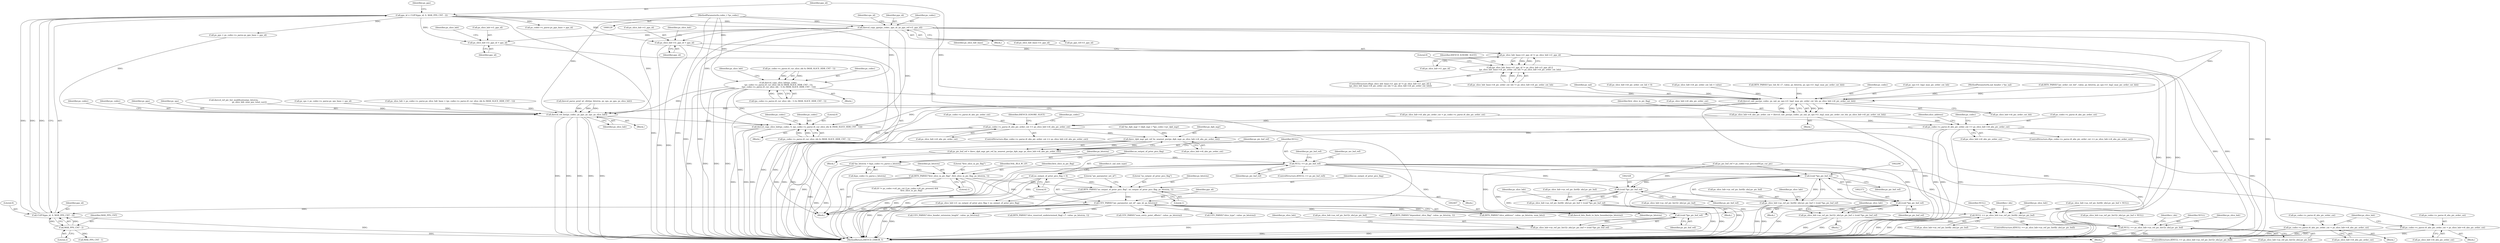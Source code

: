 digraph "1_Android_a1424724a00d62ac5efa0e27953eed66850d662f@API" {
"1000263" [label="(Call,ihevcd_copy_pps(ps_codec, pps_id, ps_pps_ref->i1_pps_id))"];
"1000130" [label="(MethodParameterIn,codec_t *ps_codec)"];
"1000213" [label="(Call,pps_id = CLIP3(pps_id, 0, MAX_PPS_CNT - 2))"];
"1000215" [label="(Call,CLIP3(pps_id, 0, MAX_PPS_CNT - 2))"];
"1000209" [label="(Call,UEV_PARSE(\"pic_parameter_set_id\", pps_id, ps_bitstrm))"];
"1000204" [label="(Call,BITS_PARSE(\"no_output_of_prior_pics_flag\", no_output_of_prior_pics_flag, ps_bitstrm, 1))"];
"1000159" [label="(Call,no_output_of_prior_pics_flag = 0)"];
"1000190" [label="(Call,BITS_PARSE(\"first_slice_in_pic_flag\", first_slice_in_pic_flag, ps_bitstrm, 1))"];
"1000147" [label="(Call,*ps_bitstrm = &ps_codec->s_parse.s_bitstrm)"];
"1000218" [label="(Call,MAX_PPS_CNT - 2)"];
"1000438" [label="(Call,ihevcd_copy_slice_hdr(ps_codec,\n (ps_codec->s_parse.i4_cur_slice_idx & (MAX_SLICE_HDR_CNT - 1)),\n ((ps_codec->s_parse.i4_cur_slice_idx - 1) & (MAX_SLICE_HDR_CNT - 1))))"];
"1001658" [label="(Call,ihevcd_calc_poc(ps_codec, ps_nal, ps_sps->i1_log2_max_pic_order_cnt_lsb, ps_slice_hdr->i4_pic_order_cnt_lsb))"];
"1001654" [label="(Call,ps_slice_hdr->i4_abs_pic_order_cnt = ihevcd_calc_poc(ps_codec, ps_nal, ps_sps->i1_log2_max_pic_order_cnt_lsb, ps_slice_hdr->i4_pic_order_cnt_lsb))"];
"1001683" [label="(Call,ps_codec->s_parse.i4_abs_pic_order_cnt == ps_slice_hdr->i4_abs_pic_order_cnt)"];
"1001837" [label="(Call,ps_codec->s_parse.i4_abs_pic_order_cnt = ps_slice_hdr->i4_abs_pic_order_cnt)"];
"1002227" [label="(Call,ihevc_dpb_mgr_get_ref_by_nearest_poc(ps_dpb_mgr, ps_slice_hdr->i4_abs_pic_order_cnt))"];
"1002225" [label="(Call,ps_pic_buf_ref = ihevc_dpb_mgr_get_ref_by_nearest_poc(ps_dpb_mgr, ps_slice_hdr->i4_abs_pic_order_cnt))"];
"1002233" [label="(Call,NULL == ps_pic_buf_ref)"];
"1002275" [label="(Call,NULL == ps_slice_hdr->as_ref_pic_list0[r_idx].pv_pic_buf)"];
"1002354" [label="(Call,NULL == ps_slice_hdr->as_ref_pic_list1[r_idx].pv_pic_buf)"];
"1002293" [label="(Call,(void *)ps_pic_buf_ref)"];
"1002285" [label="(Call,ps_slice_hdr->as_ref_pic_list0[r_idx].pv_pic_buf = (void *)ps_pic_buf_ref)"];
"1002327" [label="(Call,(void *)ps_pic_buf_ref)"];
"1002319" [label="(Call,ps_slice_hdr->as_ref_pic_list0[r_idx].pv_pic_buf = (void *)ps_pic_buf_ref)"];
"1002372" [label="(Call,(void *)ps_pic_buf_ref)"];
"1002364" [label="(Call,ps_slice_hdr->as_ref_pic_list1[r_idx].pv_pic_buf = (void *)ps_pic_buf_ref)"];
"1002406" [label="(Call,(void *)ps_pic_buf_ref)"];
"1002398" [label="(Call,ps_slice_hdr->as_ref_pic_list1[r_idx].pv_pic_buf = (void *)ps_pic_buf_ref)"];
"1001849" [label="(Call,ps_codec->s_parse.i4_abs_pic_order_cnt == ps_slice_hdr->i4_abs_pic_order_cnt)"];
"1001860" [label="(Call,ps_codec->s_parse.i4_abs_pic_order_cnt = ps_slice_hdr->i4_abs_pic_order_cnt)"];
"1002196" [label="(Call,ihevcd_ref_list(ps_codec, ps_pps, ps_sps, ps_slice_hdr))"];
"1002504" [label="(Call,ihevcd_copy_slice_hdr(ps_codec, 0, (ps_codec->s_parse.i4_cur_slice_idx & (MAX_SLICE_HDR_CNT - 1))))"];
"1000477" [label="(Call,ps_slice_hdr->i1_pps_id = pps_id)"];
"1000506" [label="(Call,ps_slice_hdr->i1_pps_id = pps_id)"];
"1001630" [label="(Call,ps_slice_hdr_base->i1_pps_id != ps_slice_hdr->i1_pps_id)"];
"1001629" [label="(Call,(ps_slice_hdr_base->i1_pps_id != ps_slice_hdr->i1_pps_id) ||\n (ps_slice_hdr_base->i4_pic_order_cnt_lsb != ps_slice_hdr->i4_pic_order_cnt_lsb))"];
"1000192" [label="(Identifier,first_slice_in_pic_flag)"];
"1001660" [label="(Identifier,ps_nal)"];
"1002504" [label="(Call,ihevcd_copy_slice_hdr(ps_codec, 0, (ps_codec->s_parse.i4_cur_slice_idx & (MAX_SLICE_HDR_CNT - 1))))"];
"1000265" [label="(Identifier,pps_id)"];
"1001428" [label="(Call,ihevcd_parse_pred_wt_ofst(ps_bitstrm, ps_sps, ps_pps, ps_slice_hdr))"];
"1002374" [label="(Identifier,ps_pic_buf_ref)"];
"1000194" [label="(Literal,1)"];
"1002365" [label="(Call,ps_slice_hdr->as_ref_pic_list1[r_idx].pv_pic_buf)"];
"1001866" [label="(Call,ps_slice_hdr->i4_abs_pic_order_cnt)"];
"1002354" [label="(Call,NULL == ps_slice_hdr->as_ref_pic_list1[r_idx].pv_pic_buf)"];
"1002363" [label="(Block,)"];
"1002276" [label="(Identifier,NULL)"];
"1000560" [label="(Call,ps_slice_hdr->i4_pic_order_cnt_lsb = 0)"];
"1001762" [label="(Identifier,ps_codec)"];
"1000506" [label="(Call,ps_slice_hdr->i1_pps_id = pps_id)"];
"1001669" [label="(Call,ps_slice_hdr->i4_abs_pic_order_cnt = ps_codec->s_parse.i4_abs_pic_order_cnt)"];
"1001871" [label="(Identifier,ps_slice_hdr)"];
"1002408" [label="(Identifier,ps_pic_buf_ref)"];
"1002353" [label="(ControlStructure,if(NULL == ps_slice_hdr->as_ref_pic_list1[r_idx].pv_pic_buf))"];
"1002238" [label="(Identifier,ps_pic_buf_ref)"];
"1000484" [label="(Identifier,ps_slice_hdr)"];
"1001848" [label="(ControlStructure,if(ps_codec->s_parse.i4_abs_pic_order_cnt == ps_slice_hdr->i4_abs_pic_order_cnt))"];
"1000216" [label="(Identifier,pps_id)"];
"1000213" [label="(Call,pps_id = CLIP3(pps_id, 0, MAX_PPS_CNT - 2))"];
"1000208" [label="(Literal,1)"];
"1001646" [label="(Identifier,IHEVCD_IGNORE_SLICE)"];
"1001860" [label="(Call,ps_codec->s_parse.i4_abs_pic_order_cnt = ps_slice_hdr->i4_abs_pic_order_cnt)"];
"1002203" [label="(Identifier,ps_codec)"];
"1001630" [label="(Call,ps_slice_hdr_base->i1_pps_id != ps_slice_hdr->i1_pps_id)"];
"1002210" [label="(Call,*ps_dpb_mgr = (dpb_mgr_t *)ps_codec->pv_dpb_mgr)"];
"1002285" [label="(Call,ps_slice_hdr->as_ref_pic_list0[r_idx].pv_pic_buf = (void *)ps_pic_buf_ref)"];
"1002195" [label="(Block,)"];
"1000263" [label="(Call,ihevcd_copy_pps(ps_codec, pps_id, ps_pps_ref->i1_pps_id))"];
"1000462" [label="(Identifier,ps_slice_hdr)"];
"1000161" [label="(Literal,0)"];
"1002518" [label="(Identifier,ps_codec)"];
"1000689" [label="(Call,ps_slice_hdr->i4_pic_order_cnt_lsb = value)"];
"1000217" [label="(Literal,0)"];
"1002200" [label="(Identifier,ps_slice_hdr)"];
"1000148" [label="(Identifier,ps_bitstrm)"];
"1000258" [label="(Call,MAX_PPS_CNT - 1)"];
"1002505" [label="(Identifier,ps_codec)"];
"1002507" [label="(Call,ps_codec->s_parse.i4_cur_slice_idx & (MAX_SLICE_HDR_CNT - 1))"];
"1001850" [label="(Call,ps_codec->s_parse.i4_abs_pic_order_cnt)"];
"1000220" [label="(Literal,2)"];
"1002227" [label="(Call,ihevc_dpb_mgr_get_ref_by_nearest_poc(ps_dpb_mgr, ps_slice_hdr->i4_abs_pic_order_cnt))"];
"1000274" [label="(Call,ps_sps = ps_codec->s_parse.ps_sps_base + sps_id)"];
"1001682" [label="(ControlStructure,if(ps_codec->s_parse.i4_abs_pic_order_cnt == ps_slice_hdr->i4_abs_pic_order_cnt))"];
"1002229" [label="(Call,ps_slice_hdr->i4_abs_pic_order_cnt)"];
"1002272" [label="(Identifier,r_idx)"];
"1002234" [label="(Identifier,NULL)"];
"1002364" [label="(Call,ps_slice_hdr->as_ref_pic_list1[r_idx].pv_pic_buf = (void *)ps_pic_buf_ref)"];
"1002413" [label="(Identifier,ps_slice_hdr)"];
"1000397" [label="(Call,ps_slice_hdr = ps_codec->s_parse.ps_slice_hdr_base + (ps_codec->s_parse.i4_cur_slice_idx & (MAX_SLICE_HDR_CNT - 1)))"];
"1000264" [label="(Identifier,ps_codec)"];
"1002016" [label="(Call,ihevcd_bits_flush_to_byte_boundary(ps_bitstrm))"];
"1000212" [label="(Identifier,ps_bitstrm)"];
"1001649" [label="(Literal,0)"];
"1000190" [label="(Call,BITS_PARSE(\"first_slice_in_pic_flag\", first_slice_in_pic_flag, ps_bitstrm, 1))"];
"1001843" [label="(Call,ps_slice_hdr->i4_abs_pic_order_cnt)"];
"1000440" [label="(Call,ps_codec->s_parse.i4_cur_slice_idx & (MAX_SLICE_HDR_CNT - 1))"];
"1001658" [label="(Call,ihevcd_calc_poc(ps_codec, ps_nal, ps_sps->i1_log2_max_pic_order_cnt_lsb, ps_slice_hdr->i4_pic_order_cnt_lsb))"];
"1002355" [label="(Identifier,NULL)"];
"1002606" [label="(MethodReturn,IHEVCD_ERROR_T)"];
"1001631" [label="(Call,ps_slice_hdr_base->i1_pps_id)"];
"1000477" [label="(Call,ps_slice_hdr->i1_pps_id = pps_id)"];
"1002295" [label="(Identifier,ps_pic_buf_ref)"];
"1000945" [label="(Call,BITS_PARSE(\"poc_lsb_lt[ i ]\", value, ps_bitstrm, ps_sps->i1_log2_max_pic_order_cnt_lsb))"];
"1002286" [label="(Call,ps_slice_hdr->as_ref_pic_list0[r_idx].pv_pic_buf)"];
"1000478" [label="(Call,ps_slice_hdr->i1_pps_id)"];
"1001990" [label="(Call,UEV_PARSE(\"slice_header_extension_length\", value, ps_bitstrm))"];
"1001659" [label="(Identifier,ps_codec)"];
"1002495" [label="(Block,)"];
"1000223" [label="(Call,ps_codec->s_parse.ps_pps_base + pps_id)"];
"1001859" [label="(Identifier,IHEVCD_IGNORE_SLICE)"];
"1002506" [label="(Literal,0)"];
"1002327" [label="(Call,(void *)ps_pic_buf_ref)"];
"1000587" [label="(Call,BITS_PARSE(\"slice_reserved_undetermined_flag[ i ]\", value, ps_bitstrm, 1))"];
"1000206" [label="(Identifier,no_output_of_prior_pics_flag)"];
"1001689" [label="(Call,ps_slice_hdr->i4_abs_pic_order_cnt)"];
"1002277" [label="(Call,ps_slice_hdr->as_ref_pic_list0[r_idx].pv_pic_buf)"];
"1001847" [label="(Block,)"];
"1001637" [label="(Call,ps_slice_hdr_base->i4_pic_order_cnt_lsb != ps_slice_hdr->i4_pic_order_cnt_lsb)"];
"1002398" [label="(Call,ps_slice_hdr->as_ref_pic_list1[r_idx].pv_pic_buf = (void *)ps_pic_buf_ref)"];
"1002372" [label="(Call,(void *)ps_pic_buf_ref)"];
"1002318" [label="(Block,)"];
"1001861" [label="(Call,ps_codec->s_parse.i4_abs_pic_order_cnt)"];
"1000215" [label="(Call,CLIP3(pps_id, 0, MAX_PPS_CNT - 2))"];
"1000501" [label="(Call,ps_slice_hdr->i1_no_output_of_prior_pics_flag = no_output_of_prior_pics_flag)"];
"1001680" [label="(Identifier,first_slice_in_pic_flag)"];
"1002334" [label="(Identifier,ps_slice_hdr)"];
"1002205" [label="(Block,)"];
"1000210" [label="(Literal,\"pic_parameter_set_id\")"];
"1000218" [label="(Call,MAX_PPS_CNT - 2)"];
"1000221" [label="(Call,ps_pps = ps_codec->s_parse.ps_pps_base + pps_id)"];
"1002397" [label="(Block,)"];
"1002406" [label="(Call,(void *)ps_pic_buf_ref)"];
"1001634" [label="(Call,ps_slice_hdr->i1_pps_id)"];
"1000205" [label="(Literal,\"no_output_of_prior_pics_flag\")"];
"1000193" [label="(Identifier,ps_bitstrm)"];
"1001661" [label="(Call,ps_sps->i1_log2_max_pic_order_cnt_lsb)"];
"1001664" [label="(Call,ps_slice_hdr->i4_pic_order_cnt_lsb)"];
"1001830" [label="(Block,)"];
"1000449" [label="(Call,(ps_codec->s_parse.i4_cur_slice_idx - 1) & (MAX_SLICE_HDR_CNT - 1))"];
"1000147" [label="(Call,*ps_bitstrm = &ps_codec->s_parse.s_bitstrm)"];
"1000507" [label="(Call,ps_slice_hdr->i1_pps_id)"];
"1000219" [label="(Identifier,MAX_PPS_CNT)"];
"1002197" [label="(Identifier,ps_codec)"];
"1002289" [label="(Identifier,ps_slice_hdr)"];
"1000222" [label="(Identifier,ps_pps)"];
"1002379" [label="(Identifier,ps_slice_hdr)"];
"1000149" [label="(Call,&ps_codec->s_parse.s_bitstrm)"];
"1000514" [label="(Identifier,ps_slice_hdr)"];
"1000130" [label="(MethodParameterIn,codec_t *ps_codec)"];
"1000191" [label="(Literal,\"first_slice_in_pic_flag\")"];
"1002225" [label="(Call,ps_pic_buf_ref = ihevc_dpb_mgr_get_ref_by_nearest_poc(ps_dpb_mgr, ps_slice_hdr->i4_abs_pic_order_cnt))"];
"1002368" [label="(Identifier,ps_slice_hdr)"];
"1002293" [label="(Call,(void *)ps_pic_buf_ref)"];
"1000159" [label="(Call,no_output_of_prior_pics_flag = 0)"];
"1002275" [label="(Call,NULL == ps_slice_hdr->as_ref_pic_list0[r_idx].pv_pic_buf)"];
"1002237" [label="(Call,ps_pic_buf_ref = ps_codec->as_process[0].ps_cur_pic)"];
"1002329" [label="(Identifier,ps_pic_buf_ref)"];
"1001855" [label="(Call,ps_slice_hdr->i4_abs_pic_order_cnt)"];
"1001883" [label="(Call,UEV_PARSE(\"num_entry_point_offsets\", value, ps_bitstrm))"];
"1002235" [label="(Identifier,ps_pic_buf_ref)"];
"1000439" [label="(Identifier,ps_codec)"];
"1000270" [label="(Identifier,sps_id)"];
"1000236" [label="(Block,)"];
"1000132" [label="(Block,)"];
"1000131" [label="(MethodParameterIn,nal_header_t *ps_nal)"];
"1002300" [label="(Identifier,ps_slice_hdr)"];
"1002198" [label="(Identifier,ps_pps)"];
"1000481" [label="(Identifier,pps_id)"];
"1000592" [label="(Call,UEV_PARSE(\"slice_type\", value, ps_bitstrm))"];
"1001838" [label="(Call,ps_codec->s_parse.i4_abs_pic_order_cnt)"];
"1002256" [label="(Identifier,ps_mv_buf_ref)"];
"1002176" [label="(Call,ps_slice_hdr->as_ref_pic_list1[r_idx].pv_pic_buf = NULL)"];
"1000198" [label="(Identifier,NAL_BLA_W_LP)"];
"1000209" [label="(Call,UEV_PARSE(\"pic_parameter_set_id\", pps_id, ps_bitstrm))"];
"1001849" [label="(Call,ps_codec->s_parse.i4_abs_pic_order_cnt == ps_slice_hdr->i4_abs_pic_order_cnt)"];
"1001628" [label="(ControlStructure,if((ps_slice_hdr_base->i1_pps_id != ps_slice_hdr->i1_pps_id) ||\n (ps_slice_hdr_base->i4_pic_order_cnt_lsb != ps_slice_hdr->i4_pic_order_cnt_lsb)))"];
"1002199" [label="(Identifier,ps_sps)"];
"1002284" [label="(Block,)"];
"1002320" [label="(Call,ps_slice_hdr->as_ref_pic_list0[r_idx].pv_pic_buf)"];
"1001837" [label="(Call,ps_codec->s_parse.i4_abs_pic_order_cnt = ps_slice_hdr->i4_abs_pic_order_cnt)"];
"1000422" [label="(Call,BITS_PARSE(\"dependent_slice_flag\", value, ps_bitstrm, 1))"];
"1000682" [label="(Call,BITS_PARSE(\"pic_order_cnt_lsb\", value, ps_bitstrm, ps_sps->i1_log2_max_pic_order_cnt_lsb))"];
"1000211" [label="(Identifier,pps_id)"];
"1002228" [label="(Identifier,ps_dpb_mgr)"];
"1002351" [label="(Identifier,r_idx)"];
"1001863" [label="(Identifier,ps_codec)"];
"1000437" [label="(Block,)"];
"1002158" [label="(Call,ps_slice_hdr->as_ref_pic_list0[r_idx].pv_pic_buf = NULL)"];
"1001275" [label="(Call,ihevcd_ref_pic_list_modification(ps_bitstrm,\n                                                 ps_slice_hdr, num_poc_total_curr))"];
"1001684" [label="(Call,ps_codec->s_parse.i4_abs_pic_order_cnt)"];
"1001683" [label="(Call,ps_codec->s_parse.i4_abs_pic_order_cnt == ps_slice_hdr->i4_abs_pic_order_cnt)"];
"1002196" [label="(Call,ihevcd_ref_list(ps_codec, ps_pps, ps_sps, ps_slice_hdr))"];
"1000214" [label="(Identifier,pps_id)"];
"1002226" [label="(Identifier,ps_pic_buf_ref)"];
"1001695" [label="(Identifier,slice_address)"];
"1000438" [label="(Call,ihevcd_copy_slice_hdr(ps_codec,\n (ps_codec->s_parse.i4_cur_slice_idx & (MAX_SLICE_HDR_CNT - 1)),\n ((ps_codec->s_parse.i4_cur_slice_idx - 1) & (MAX_SLICE_HDR_CNT - 1))))"];
"1001653" [label="(Block,)"];
"1002233" [label="(Call,NULL == ps_pic_buf_ref)"];
"1002356" [label="(Call,ps_slice_hdr->as_ref_pic_list1[r_idx].pv_pic_buf)"];
"1000284" [label="(Call,(0 != ps_codec->u4_pic_cnt || ps_codec->i4_pic_present) &&\n                    first_slice_in_pic_flag)"];
"1001655" [label="(Call,ps_slice_hdr->i4_abs_pic_order_cnt)"];
"1000164" [label="(Identifier,i1_nal_unit_type)"];
"1002274" [label="(ControlStructure,if(NULL == ps_slice_hdr->as_ref_pic_list0[r_idx].pv_pic_buf))"];
"1002319" [label="(Call,ps_slice_hdr->as_ref_pic_list0[r_idx].pv_pic_buf = (void *)ps_pic_buf_ref)"];
"1001629" [label="(Call,(ps_slice_hdr_base->i1_pps_id != ps_slice_hdr->i1_pps_id) ||\n (ps_slice_hdr_base->i4_pic_order_cnt_lsb != ps_slice_hdr->i4_pic_order_cnt_lsb))"];
"1002399" [label="(Call,ps_slice_hdr->as_ref_pic_list1[r_idx].pv_pic_buf)"];
"1000510" [label="(Identifier,pps_id)"];
"1000207" [label="(Identifier,ps_bitstrm)"];
"1000203" [label="(Block,)"];
"1000204" [label="(Call,BITS_PARSE(\"no_output_of_prior_pics_flag\", no_output_of_prior_pics_flag, ps_bitstrm, 1))"];
"1000528" [label="(Call,BITS_PARSE(\"slice_address\", value, ps_bitstrm, num_bits))"];
"1000160" [label="(Identifier,no_output_of_prior_pics_flag)"];
"1002232" [label="(ControlStructure,if(NULL == ps_pic_buf_ref))"];
"1001639" [label="(Identifier,ps_slice_hdr_base)"];
"1001654" [label="(Call,ps_slice_hdr->i4_abs_pic_order_cnt = ihevcd_calc_poc(ps_codec, ps_nal, ps_sps->i1_log2_max_pic_order_cnt_lsb, ps_slice_hdr->i4_pic_order_cnt_lsb))"];
"1000266" [label="(Call,ps_pps_ref->i1_pps_id)"];
"1000263" -> "1000236"  [label="AST: "];
"1000263" -> "1000266"  [label="CFG: "];
"1000264" -> "1000263"  [label="AST: "];
"1000265" -> "1000263"  [label="AST: "];
"1000266" -> "1000263"  [label="AST: "];
"1000270" -> "1000263"  [label="CFG: "];
"1000263" -> "1002606"  [label="DDG: "];
"1000263" -> "1002606"  [label="DDG: "];
"1000263" -> "1002606"  [label="DDG: "];
"1000263" -> "1002606"  [label="DDG: "];
"1000130" -> "1000263"  [label="DDG: "];
"1000213" -> "1000263"  [label="DDG: "];
"1000263" -> "1000438"  [label="DDG: "];
"1000263" -> "1000477"  [label="DDG: "];
"1000263" -> "1000506"  [label="DDG: "];
"1000263" -> "1001658"  [label="DDG: "];
"1000263" -> "1002196"  [label="DDG: "];
"1000263" -> "1002504"  [label="DDG: "];
"1000130" -> "1000129"  [label="AST: "];
"1000130" -> "1002606"  [label="DDG: "];
"1000130" -> "1000438"  [label="DDG: "];
"1000130" -> "1001658"  [label="DDG: "];
"1000130" -> "1002196"  [label="DDG: "];
"1000130" -> "1002504"  [label="DDG: "];
"1000213" -> "1000132"  [label="AST: "];
"1000213" -> "1000215"  [label="CFG: "];
"1000214" -> "1000213"  [label="AST: "];
"1000215" -> "1000213"  [label="AST: "];
"1000222" -> "1000213"  [label="CFG: "];
"1000213" -> "1002606"  [label="DDG: "];
"1000215" -> "1000213"  [label="DDG: "];
"1000215" -> "1000213"  [label="DDG: "];
"1000215" -> "1000213"  [label="DDG: "];
"1000213" -> "1000221"  [label="DDG: "];
"1000213" -> "1000223"  [label="DDG: "];
"1000213" -> "1000477"  [label="DDG: "];
"1000213" -> "1000506"  [label="DDG: "];
"1000215" -> "1000218"  [label="CFG: "];
"1000216" -> "1000215"  [label="AST: "];
"1000217" -> "1000215"  [label="AST: "];
"1000218" -> "1000215"  [label="AST: "];
"1000215" -> "1002606"  [label="DDG: "];
"1000209" -> "1000215"  [label="DDG: "];
"1000218" -> "1000215"  [label="DDG: "];
"1000218" -> "1000215"  [label="DDG: "];
"1000209" -> "1000132"  [label="AST: "];
"1000209" -> "1000212"  [label="CFG: "];
"1000210" -> "1000209"  [label="AST: "];
"1000211" -> "1000209"  [label="AST: "];
"1000212" -> "1000209"  [label="AST: "];
"1000214" -> "1000209"  [label="CFG: "];
"1000209" -> "1002606"  [label="DDG: "];
"1000209" -> "1002606"  [label="DDG: "];
"1000204" -> "1000209"  [label="DDG: "];
"1000190" -> "1000209"  [label="DDG: "];
"1000209" -> "1000422"  [label="DDG: "];
"1000209" -> "1000528"  [label="DDG: "];
"1000209" -> "1000587"  [label="DDG: "];
"1000209" -> "1000592"  [label="DDG: "];
"1000209" -> "1001883"  [label="DDG: "];
"1000209" -> "1001990"  [label="DDG: "];
"1000209" -> "1002016"  [label="DDG: "];
"1000204" -> "1000203"  [label="AST: "];
"1000204" -> "1000208"  [label="CFG: "];
"1000205" -> "1000204"  [label="AST: "];
"1000206" -> "1000204"  [label="AST: "];
"1000207" -> "1000204"  [label="AST: "];
"1000208" -> "1000204"  [label="AST: "];
"1000210" -> "1000204"  [label="CFG: "];
"1000204" -> "1002606"  [label="DDG: "];
"1000204" -> "1002606"  [label="DDG: "];
"1000159" -> "1000204"  [label="DDG: "];
"1000190" -> "1000204"  [label="DDG: "];
"1000204" -> "1000501"  [label="DDG: "];
"1000159" -> "1000132"  [label="AST: "];
"1000159" -> "1000161"  [label="CFG: "];
"1000160" -> "1000159"  [label="AST: "];
"1000161" -> "1000159"  [label="AST: "];
"1000164" -> "1000159"  [label="CFG: "];
"1000159" -> "1002606"  [label="DDG: "];
"1000159" -> "1000501"  [label="DDG: "];
"1000190" -> "1000132"  [label="AST: "];
"1000190" -> "1000194"  [label="CFG: "];
"1000191" -> "1000190"  [label="AST: "];
"1000192" -> "1000190"  [label="AST: "];
"1000193" -> "1000190"  [label="AST: "];
"1000194" -> "1000190"  [label="AST: "];
"1000198" -> "1000190"  [label="CFG: "];
"1000190" -> "1002606"  [label="DDG: "];
"1000190" -> "1002606"  [label="DDG: "];
"1000147" -> "1000190"  [label="DDG: "];
"1000190" -> "1000284"  [label="DDG: "];
"1000147" -> "1000132"  [label="AST: "];
"1000147" -> "1000149"  [label="CFG: "];
"1000148" -> "1000147"  [label="AST: "];
"1000149" -> "1000147"  [label="AST: "];
"1000160" -> "1000147"  [label="CFG: "];
"1000147" -> "1002606"  [label="DDG: "];
"1000147" -> "1002606"  [label="DDG: "];
"1000218" -> "1000220"  [label="CFG: "];
"1000219" -> "1000218"  [label="AST: "];
"1000220" -> "1000218"  [label="AST: "];
"1000218" -> "1002606"  [label="DDG: "];
"1000218" -> "1000258"  [label="DDG: "];
"1000438" -> "1000437"  [label="AST: "];
"1000438" -> "1000449"  [label="CFG: "];
"1000439" -> "1000438"  [label="AST: "];
"1000440" -> "1000438"  [label="AST: "];
"1000449" -> "1000438"  [label="AST: "];
"1000462" -> "1000438"  [label="CFG: "];
"1000438" -> "1002606"  [label="DDG: "];
"1000438" -> "1002606"  [label="DDG: "];
"1000438" -> "1002606"  [label="DDG: "];
"1000438" -> "1002606"  [label="DDG: "];
"1000440" -> "1000438"  [label="DDG: "];
"1000440" -> "1000438"  [label="DDG: "];
"1000449" -> "1000438"  [label="DDG: "];
"1000449" -> "1000438"  [label="DDG: "];
"1000438" -> "1001658"  [label="DDG: "];
"1000438" -> "1002196"  [label="DDG: "];
"1000438" -> "1002504"  [label="DDG: "];
"1001658" -> "1001654"  [label="AST: "];
"1001658" -> "1001664"  [label="CFG: "];
"1001659" -> "1001658"  [label="AST: "];
"1001660" -> "1001658"  [label="AST: "];
"1001661" -> "1001658"  [label="AST: "];
"1001664" -> "1001658"  [label="AST: "];
"1001654" -> "1001658"  [label="CFG: "];
"1001658" -> "1002606"  [label="DDG: "];
"1001658" -> "1002606"  [label="DDG: "];
"1001658" -> "1002606"  [label="DDG: "];
"1001658" -> "1002606"  [label="DDG: "];
"1001658" -> "1001654"  [label="DDG: "];
"1001658" -> "1001654"  [label="DDG: "];
"1001658" -> "1001654"  [label="DDG: "];
"1001658" -> "1001654"  [label="DDG: "];
"1000131" -> "1001658"  [label="DDG: "];
"1000682" -> "1001658"  [label="DDG: "];
"1000945" -> "1001658"  [label="DDG: "];
"1000689" -> "1001658"  [label="DDG: "];
"1001637" -> "1001658"  [label="DDG: "];
"1000560" -> "1001658"  [label="DDG: "];
"1001658" -> "1002196"  [label="DDG: "];
"1001658" -> "1002504"  [label="DDG: "];
"1001654" -> "1001653"  [label="AST: "];
"1001655" -> "1001654"  [label="AST: "];
"1001680" -> "1001654"  [label="CFG: "];
"1001654" -> "1002606"  [label="DDG: "];
"1001654" -> "1001683"  [label="DDG: "];
"1001654" -> "1001849"  [label="DDG: "];
"1001683" -> "1001682"  [label="AST: "];
"1001683" -> "1001689"  [label="CFG: "];
"1001684" -> "1001683"  [label="AST: "];
"1001689" -> "1001683"  [label="AST: "];
"1001695" -> "1001683"  [label="CFG: "];
"1001762" -> "1001683"  [label="CFG: "];
"1001683" -> "1002606"  [label="DDG: "];
"1001683" -> "1002606"  [label="DDG: "];
"1001683" -> "1002606"  [label="DDG: "];
"1001669" -> "1001683"  [label="DDG: "];
"1001683" -> "1001837"  [label="DDG: "];
"1001683" -> "1002227"  [label="DDG: "];
"1001837" -> "1001830"  [label="AST: "];
"1001837" -> "1001843"  [label="CFG: "];
"1001838" -> "1001837"  [label="AST: "];
"1001843" -> "1001837"  [label="AST: "];
"1001871" -> "1001837"  [label="CFG: "];
"1001837" -> "1002606"  [label="DDG: "];
"1001837" -> "1002606"  [label="DDG: "];
"1002227" -> "1002225"  [label="AST: "];
"1002227" -> "1002229"  [label="CFG: "];
"1002228" -> "1002227"  [label="AST: "];
"1002229" -> "1002227"  [label="AST: "];
"1002225" -> "1002227"  [label="CFG: "];
"1002227" -> "1002606"  [label="DDG: "];
"1002227" -> "1002606"  [label="DDG: "];
"1002227" -> "1002225"  [label="DDG: "];
"1002227" -> "1002225"  [label="DDG: "];
"1002210" -> "1002227"  [label="DDG: "];
"1001849" -> "1002227"  [label="DDG: "];
"1002225" -> "1002205"  [label="AST: "];
"1002226" -> "1002225"  [label="AST: "];
"1002234" -> "1002225"  [label="CFG: "];
"1002225" -> "1002606"  [label="DDG: "];
"1002225" -> "1002233"  [label="DDG: "];
"1002233" -> "1002232"  [label="AST: "];
"1002233" -> "1002235"  [label="CFG: "];
"1002234" -> "1002233"  [label="AST: "];
"1002235" -> "1002233"  [label="AST: "];
"1002238" -> "1002233"  [label="CFG: "];
"1002256" -> "1002233"  [label="CFG: "];
"1002233" -> "1002606"  [label="DDG: "];
"1002233" -> "1002606"  [label="DDG: "];
"1002233" -> "1002606"  [label="DDG: "];
"1002233" -> "1002275"  [label="DDG: "];
"1002233" -> "1002293"  [label="DDG: "];
"1002233" -> "1002327"  [label="DDG: "];
"1002233" -> "1002354"  [label="DDG: "];
"1002233" -> "1002372"  [label="DDG: "];
"1002233" -> "1002406"  [label="DDG: "];
"1002275" -> "1002274"  [label="AST: "];
"1002275" -> "1002277"  [label="CFG: "];
"1002276" -> "1002275"  [label="AST: "];
"1002277" -> "1002275"  [label="AST: "];
"1002289" -> "1002275"  [label="CFG: "];
"1002272" -> "1002275"  [label="CFG: "];
"1002275" -> "1002606"  [label="DDG: "];
"1002275" -> "1002606"  [label="DDG: "];
"1002275" -> "1002606"  [label="DDG: "];
"1002285" -> "1002275"  [label="DDG: "];
"1002158" -> "1002275"  [label="DDG: "];
"1002275" -> "1002354"  [label="DDG: "];
"1002354" -> "1002353"  [label="AST: "];
"1002354" -> "1002356"  [label="CFG: "];
"1002355" -> "1002354"  [label="AST: "];
"1002356" -> "1002354"  [label="AST: "];
"1002368" -> "1002354"  [label="CFG: "];
"1002351" -> "1002354"  [label="CFG: "];
"1002354" -> "1002606"  [label="DDG: "];
"1002354" -> "1002606"  [label="DDG: "];
"1002354" -> "1002606"  [label="DDG: "];
"1002364" -> "1002354"  [label="DDG: "];
"1002176" -> "1002354"  [label="DDG: "];
"1002293" -> "1002285"  [label="AST: "];
"1002293" -> "1002295"  [label="CFG: "];
"1002294" -> "1002293"  [label="AST: "];
"1002295" -> "1002293"  [label="AST: "];
"1002285" -> "1002293"  [label="CFG: "];
"1002293" -> "1002606"  [label="DDG: "];
"1002293" -> "1002285"  [label="DDG: "];
"1002237" -> "1002293"  [label="DDG: "];
"1002293" -> "1002327"  [label="DDG: "];
"1002293" -> "1002372"  [label="DDG: "];
"1002293" -> "1002406"  [label="DDG: "];
"1002285" -> "1002284"  [label="AST: "];
"1002286" -> "1002285"  [label="AST: "];
"1002300" -> "1002285"  [label="CFG: "];
"1002285" -> "1002606"  [label="DDG: "];
"1002285" -> "1002606"  [label="DDG: "];
"1002327" -> "1002319"  [label="AST: "];
"1002327" -> "1002329"  [label="CFG: "];
"1002328" -> "1002327"  [label="AST: "];
"1002329" -> "1002327"  [label="AST: "];
"1002319" -> "1002327"  [label="CFG: "];
"1002327" -> "1002606"  [label="DDG: "];
"1002327" -> "1002319"  [label="DDG: "];
"1002237" -> "1002327"  [label="DDG: "];
"1002327" -> "1002372"  [label="DDG: "];
"1002327" -> "1002406"  [label="DDG: "];
"1002319" -> "1002318"  [label="AST: "];
"1002320" -> "1002319"  [label="AST: "];
"1002334" -> "1002319"  [label="CFG: "];
"1002319" -> "1002606"  [label="DDG: "];
"1002319" -> "1002606"  [label="DDG: "];
"1002372" -> "1002364"  [label="AST: "];
"1002372" -> "1002374"  [label="CFG: "];
"1002373" -> "1002372"  [label="AST: "];
"1002374" -> "1002372"  [label="AST: "];
"1002364" -> "1002372"  [label="CFG: "];
"1002372" -> "1002606"  [label="DDG: "];
"1002372" -> "1002364"  [label="DDG: "];
"1002237" -> "1002372"  [label="DDG: "];
"1002372" -> "1002406"  [label="DDG: "];
"1002364" -> "1002363"  [label="AST: "];
"1002365" -> "1002364"  [label="AST: "];
"1002379" -> "1002364"  [label="CFG: "];
"1002364" -> "1002606"  [label="DDG: "];
"1002364" -> "1002606"  [label="DDG: "];
"1002406" -> "1002398"  [label="AST: "];
"1002406" -> "1002408"  [label="CFG: "];
"1002407" -> "1002406"  [label="AST: "];
"1002408" -> "1002406"  [label="AST: "];
"1002398" -> "1002406"  [label="CFG: "];
"1002406" -> "1002606"  [label="DDG: "];
"1002406" -> "1002398"  [label="DDG: "];
"1002237" -> "1002406"  [label="DDG: "];
"1002398" -> "1002397"  [label="AST: "];
"1002399" -> "1002398"  [label="AST: "];
"1002413" -> "1002398"  [label="CFG: "];
"1002398" -> "1002606"  [label="DDG: "];
"1002398" -> "1002606"  [label="DDG: "];
"1001849" -> "1001848"  [label="AST: "];
"1001849" -> "1001855"  [label="CFG: "];
"1001850" -> "1001849"  [label="AST: "];
"1001855" -> "1001849"  [label="AST: "];
"1001859" -> "1001849"  [label="CFG: "];
"1001863" -> "1001849"  [label="CFG: "];
"1001849" -> "1002606"  [label="DDG: "];
"1001849" -> "1002606"  [label="DDG: "];
"1001849" -> "1002606"  [label="DDG: "];
"1001669" -> "1001849"  [label="DDG: "];
"1001849" -> "1001860"  [label="DDG: "];
"1001860" -> "1001847"  [label="AST: "];
"1001860" -> "1001866"  [label="CFG: "];
"1001861" -> "1001860"  [label="AST: "];
"1001866" -> "1001860"  [label="AST: "];
"1001871" -> "1001860"  [label="CFG: "];
"1001860" -> "1002606"  [label="DDG: "];
"1001860" -> "1002606"  [label="DDG: "];
"1002196" -> "1002195"  [label="AST: "];
"1002196" -> "1002200"  [label="CFG: "];
"1002197" -> "1002196"  [label="AST: "];
"1002198" -> "1002196"  [label="AST: "];
"1002199" -> "1002196"  [label="AST: "];
"1002200" -> "1002196"  [label="AST: "];
"1002203" -> "1002196"  [label="CFG: "];
"1002196" -> "1002606"  [label="DDG: "];
"1002196" -> "1002606"  [label="DDG: "];
"1002196" -> "1002606"  [label="DDG: "];
"1002196" -> "1002606"  [label="DDG: "];
"1002196" -> "1002606"  [label="DDG: "];
"1000221" -> "1002196"  [label="DDG: "];
"1001428" -> "1002196"  [label="DDG: "];
"1001428" -> "1002196"  [label="DDG: "];
"1001428" -> "1002196"  [label="DDG: "];
"1000274" -> "1002196"  [label="DDG: "];
"1001275" -> "1002196"  [label="DDG: "];
"1000397" -> "1002196"  [label="DDG: "];
"1002196" -> "1002504"  [label="DDG: "];
"1002504" -> "1002495"  [label="AST: "];
"1002504" -> "1002507"  [label="CFG: "];
"1002505" -> "1002504"  [label="AST: "];
"1002506" -> "1002504"  [label="AST: "];
"1002507" -> "1002504"  [label="AST: "];
"1002518" -> "1002504"  [label="CFG: "];
"1002504" -> "1002606"  [label="DDG: "];
"1002504" -> "1002606"  [label="DDG: "];
"1002504" -> "1002606"  [label="DDG: "];
"1002507" -> "1002504"  [label="DDG: "];
"1002507" -> "1002504"  [label="DDG: "];
"1000477" -> "1000132"  [label="AST: "];
"1000477" -> "1000481"  [label="CFG: "];
"1000478" -> "1000477"  [label="AST: "];
"1000481" -> "1000477"  [label="AST: "];
"1000484" -> "1000477"  [label="CFG: "];
"1000506" -> "1000132"  [label="AST: "];
"1000506" -> "1000510"  [label="CFG: "];
"1000507" -> "1000506"  [label="AST: "];
"1000510" -> "1000506"  [label="AST: "];
"1000514" -> "1000506"  [label="CFG: "];
"1000506" -> "1002606"  [label="DDG: "];
"1000506" -> "1002606"  [label="DDG: "];
"1000506" -> "1001630"  [label="DDG: "];
"1001630" -> "1001629"  [label="AST: "];
"1001630" -> "1001634"  [label="CFG: "];
"1001631" -> "1001630"  [label="AST: "];
"1001634" -> "1001630"  [label="AST: "];
"1001639" -> "1001630"  [label="CFG: "];
"1001629" -> "1001630"  [label="CFG: "];
"1001630" -> "1002606"  [label="DDG: "];
"1001630" -> "1002606"  [label="DDG: "];
"1001630" -> "1001629"  [label="DDG: "];
"1001630" -> "1001629"  [label="DDG: "];
"1001629" -> "1001628"  [label="AST: "];
"1001629" -> "1001637"  [label="CFG: "];
"1001637" -> "1001629"  [label="AST: "];
"1001646" -> "1001629"  [label="CFG: "];
"1001649" -> "1001629"  [label="CFG: "];
"1001629" -> "1002606"  [label="DDG: "];
"1001629" -> "1002606"  [label="DDG: "];
"1001629" -> "1002606"  [label="DDG: "];
"1001637" -> "1001629"  [label="DDG: "];
"1001637" -> "1001629"  [label="DDG: "];
}
